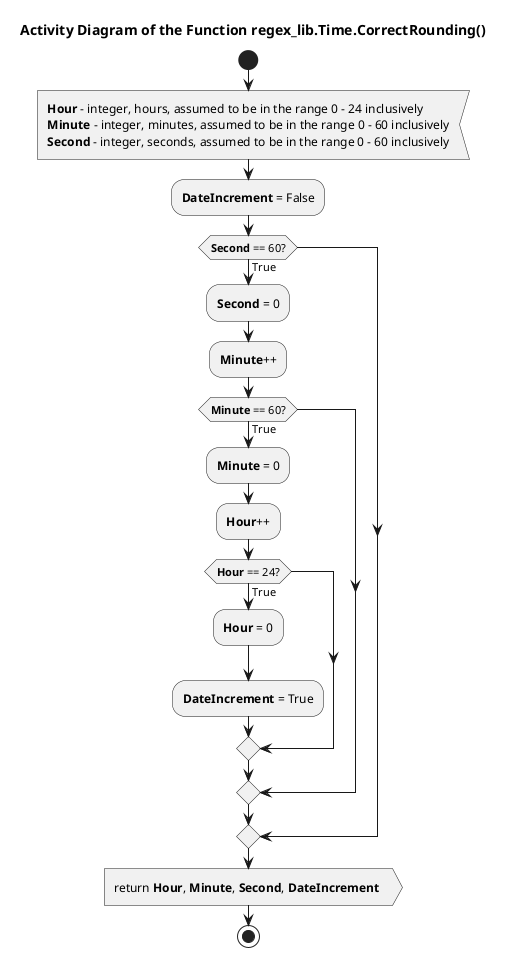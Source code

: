 @startuml time_correctrounding

title Activity Diagram of the Function regex_lib.Time.CorrectRounding()

start

:<b>Hour</b> - integer, hours, assumed to be in the range 0 - 24 inclusively
<b>Minute</b> - integer, minutes, assumed to be in the range 0 - 60 inclusively
<b>Second</b> - integer, seconds, assumed to be in the range 0 - 60 inclusively<

:<b>DateIncrement</b> = False;

if (<b>Second</b> == 60?) then (True)
    :<b>Second</b> = 0;
    
    :<b>Minute</b>++;
    
    if (<b>Minute</b> == 60?) then (True)
        :<b>Minute</b> = 0;
        
        :<b>Hour</b>++;
        
        if (<b>Hour</b> == 24?) then (True)
            :<b>Hour</b> = 0;
            
            :<b>DateIncrement</b> = True;
        endif
    endif
endif

:return <b>Hour</b>, <b>Minute</b>, <b>Second</b>, <b>DateIncrement</b> >

stop

@enduml